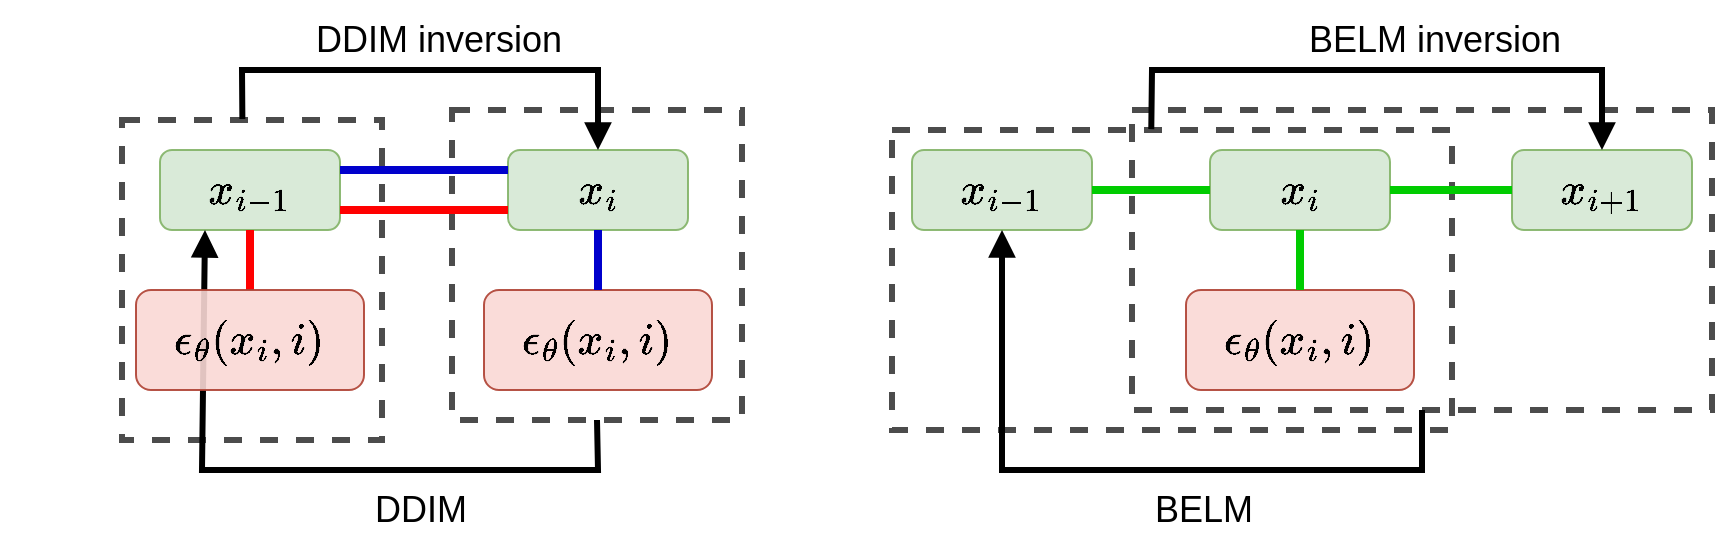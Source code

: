 <mxfile version="24.2.5" type="github">
  <diagram name="第 1 页" id="hfDCCfxJI4M5THJjY5hu">
    <mxGraphModel dx="1776" dy="967" grid="1" gridSize="5" guides="1" tooltips="1" connect="1" arrows="1" fold="1" page="1" pageScale="1" pageWidth="827" pageHeight="1169" math="1" shadow="0">
      <root>
        <mxCell id="0" />
        <mxCell id="1" parent="0" />
        <mxCell id="nAWpLfsRXZ3I_hJHh4ln-35" value="" style="rounded=0;whiteSpace=wrap;html=1;fillColor=none;strokeWidth=3;strokeColor=#000000;movable=1;resizable=1;rotatable=1;deletable=1;editable=1;locked=0;connectable=1;opacity=70;dashed=1;" parent="1" vertex="1">
          <mxGeometry x="181" y="300" width="145" height="155" as="geometry" />
        </mxCell>
        <mxCell id="nAWpLfsRXZ3I_hJHh4ln-22" value="" style="rounded=0;whiteSpace=wrap;html=1;fillColor=none;strokeWidth=3;strokeColor=#000000;movable=1;resizable=1;rotatable=1;deletable=1;editable=1;locked=0;connectable=1;opacity=70;dashed=1;" parent="1" vertex="1">
          <mxGeometry x="521" y="300" width="290" height="150" as="geometry" />
        </mxCell>
        <mxCell id="nAWpLfsRXZ3I_hJHh4ln-20" value="" style="rounded=0;whiteSpace=wrap;html=1;fillColor=none;strokeWidth=3;strokeColor=#000000;movable=1;resizable=1;rotatable=1;deletable=1;editable=1;locked=0;connectable=1;opacity=70;dashed=1;" parent="1" vertex="1">
          <mxGeometry x="401" y="310" width="280" height="150" as="geometry" />
        </mxCell>
        <mxCell id="nAWpLfsRXZ3I_hJHh4ln-14" value="&lt;font face=&quot;Times New Roman&quot;&gt;&lt;span style=&quot;font-size: 22px;&quot;&gt;$$x_{i-1}$$&lt;/span&gt;&lt;/font&gt;" style="rounded=1;whiteSpace=wrap;html=1;fillColor=#d5e8d4;strokeColor=#82b366;opacity=90;" parent="1" vertex="1">
          <mxGeometry x="411" y="320" width="90" height="40" as="geometry" />
        </mxCell>
        <mxCell id="nAWpLfsRXZ3I_hJHh4ln-16" value="&lt;font face=&quot;Times New Roman&quot;&gt;&lt;span style=&quot;font-size: 22px;&quot;&gt;$$x_i$$&lt;/span&gt;&lt;/font&gt;" style="rounded=1;whiteSpace=wrap;html=1;fillColor=#d5e8d4;strokeColor=#82b366;opacity=90;" parent="1" vertex="1">
          <mxGeometry x="560" y="320" width="90" height="40" as="geometry" />
        </mxCell>
        <mxCell id="nAWpLfsRXZ3I_hJHh4ln-17" value="&lt;font face=&quot;Times New Roman&quot;&gt;&lt;span style=&quot;font-size: 22px;&quot;&gt;$$\epsilon_\theta(x_{i},i)$$&lt;/span&gt;&lt;/font&gt;" style="rounded=1;whiteSpace=wrap;html=1;fillColor=#fad9d5;strokeColor=#ae4132;opacity=90;" parent="1" vertex="1">
          <mxGeometry x="548" y="390" width="114" height="50" as="geometry" />
        </mxCell>
        <mxCell id="nAWpLfsRXZ3I_hJHh4ln-19" value="&lt;font face=&quot;Times New Roman&quot;&gt;&lt;span style=&quot;font-size: 22px;&quot;&gt;$$x_{i+1}$$&lt;/span&gt;&lt;/font&gt;" style="rounded=1;whiteSpace=wrap;html=1;fillColor=#d5e8d4;strokeColor=#82b366;opacity=90;" parent="1" vertex="1">
          <mxGeometry x="711" y="320" width="90" height="40" as="geometry" />
        </mxCell>
        <mxCell id="nAWpLfsRXZ3I_hJHh4ln-21" value="" style="endArrow=none;html=1;rounded=0;strokeWidth=3;fillColor=#d80073;strokeColor=#000000;startArrow=block;startFill=1;entryX=0.463;entryY=-0.003;entryDx=0;entryDy=0;entryPerimeter=0;" parent="1" source="nAWpLfsRXZ3I_hJHh4ln-19" target="nAWpLfsRXZ3I_hJHh4ln-20" edge="1">
          <mxGeometry width="50" height="50" relative="1" as="geometry">
            <mxPoint x="791" y="295" as="sourcePoint" />
            <mxPoint x="511" y="290" as="targetPoint" />
            <Array as="points">
              <mxPoint x="756" y="280" />
              <mxPoint x="531" y="280" />
            </Array>
          </mxGeometry>
        </mxCell>
        <mxCell id="nAWpLfsRXZ3I_hJHh4ln-23" value="" style="endArrow=none;html=1;rounded=0;strokeWidth=3;fillColor=#d80073;strokeColor=#000000;startArrow=block;startFill=1;entryX=0.5;entryY=1;entryDx=0;entryDy=0;exitX=0.5;exitY=1;exitDx=0;exitDy=0;" parent="1" source="nAWpLfsRXZ3I_hJHh4ln-14" target="nAWpLfsRXZ3I_hJHh4ln-22" edge="1">
          <mxGeometry width="50" height="50" relative="1" as="geometry">
            <mxPoint x="420" y="360" as="sourcePoint" />
            <mxPoint x="691" y="525" as="targetPoint" />
            <Array as="points">
              <mxPoint x="456" y="480" />
              <mxPoint x="666" y="480" />
            </Array>
          </mxGeometry>
        </mxCell>
        <mxCell id="nAWpLfsRXZ3I_hJHh4ln-29" value="" style="endArrow=none;html=1;rounded=0;exitX=1;exitY=0.5;exitDx=0;exitDy=0;entryX=0;entryY=0.5;entryDx=0;entryDy=0;strokeWidth=4;strokeColor=#00CC00;" parent="1" source="nAWpLfsRXZ3I_hJHh4ln-14" target="nAWpLfsRXZ3I_hJHh4ln-16" edge="1">
          <mxGeometry width="50" height="50" relative="1" as="geometry">
            <mxPoint x="626" y="345" as="sourcePoint" />
            <mxPoint x="676" y="295" as="targetPoint" />
          </mxGeometry>
        </mxCell>
        <mxCell id="nAWpLfsRXZ3I_hJHh4ln-30" value="" style="endArrow=none;html=1;rounded=0;exitX=0.5;exitY=1;exitDx=0;exitDy=0;entryX=0.5;entryY=0;entryDx=0;entryDy=0;strokeWidth=4;strokeColor=#00CC00;" parent="1" source="nAWpLfsRXZ3I_hJHh4ln-16" target="nAWpLfsRXZ3I_hJHh4ln-17" edge="1">
          <mxGeometry width="50" height="50" relative="1" as="geometry">
            <mxPoint x="626" y="345" as="sourcePoint" />
            <mxPoint x="676" y="295" as="targetPoint" />
          </mxGeometry>
        </mxCell>
        <mxCell id="nAWpLfsRXZ3I_hJHh4ln-31" value="" style="endArrow=none;html=1;rounded=0;entryX=0;entryY=0.5;entryDx=0;entryDy=0;exitX=1;exitY=0.5;exitDx=0;exitDy=0;strokeWidth=4;strokeColor=#00CC00;" parent="1" source="nAWpLfsRXZ3I_hJHh4ln-16" target="nAWpLfsRXZ3I_hJHh4ln-19" edge="1">
          <mxGeometry width="50" height="50" relative="1" as="geometry">
            <mxPoint x="626" y="345" as="sourcePoint" />
            <mxPoint x="676" y="295" as="targetPoint" />
          </mxGeometry>
        </mxCell>
        <mxCell id="nAWpLfsRXZ3I_hJHh4ln-32" value="&lt;font style=&quot;font-size: 18px;&quot;&gt;BELM inversion&lt;/font&gt;" style="text;html=1;align=center;verticalAlign=middle;resizable=0;points=[];autosize=1;strokeColor=none;fillColor=none;" parent="1" vertex="1">
          <mxGeometry x="599" y="245" width="145" height="40" as="geometry" />
        </mxCell>
        <mxCell id="nAWpLfsRXZ3I_hJHh4ln-33" value="&lt;font style=&quot;font-size: 18px;&quot;&gt;BELM&amp;nbsp;&lt;/font&gt;" style="text;html=1;align=center;verticalAlign=middle;resizable=0;points=[];autosize=1;strokeColor=none;fillColor=none;" parent="1" vertex="1">
          <mxGeometry x="521" y="480" width="75" height="40" as="geometry" />
        </mxCell>
        <mxCell id="nAWpLfsRXZ3I_hJHh4ln-34" value="" style="rounded=0;whiteSpace=wrap;html=1;fillColor=none;strokeWidth=3;strokeColor=#000000;movable=1;resizable=1;rotatable=1;deletable=1;editable=1;locked=0;connectable=1;opacity=70;dashed=1;" parent="1" vertex="1">
          <mxGeometry x="16" y="305" width="130" height="160" as="geometry" />
        </mxCell>
        <mxCell id="nAWpLfsRXZ3I_hJHh4ln-36" value="&lt;font face=&quot;Times New Roman&quot;&gt;&lt;span style=&quot;font-size: 22px;&quot;&gt;$$x_{i-1}$$&lt;/span&gt;&lt;/font&gt;" style="rounded=1;whiteSpace=wrap;html=1;fillColor=#d5e8d4;strokeColor=#82b366;opacity=90;" parent="1" vertex="1">
          <mxGeometry x="35" y="320" width="90" height="40" as="geometry" />
        </mxCell>
        <mxCell id="nAWpLfsRXZ3I_hJHh4ln-37" value="&lt;font face=&quot;Times New Roman&quot;&gt;&lt;span style=&quot;font-size: 22px;&quot;&gt;$$x_i$$&lt;/span&gt;&lt;/font&gt;" style="rounded=1;whiteSpace=wrap;html=1;fillColor=#d5e8d4;strokeColor=#82b366;opacity=90;" parent="1" vertex="1">
          <mxGeometry x="209" y="320" width="90" height="40" as="geometry" />
        </mxCell>
        <mxCell id="nAWpLfsRXZ3I_hJHh4ln-38" value="&lt;font face=&quot;Times New Roman&quot;&gt;&lt;span style=&quot;font-size: 22px;&quot;&gt;$$\epsilon_\theta(x_{i},i)$$&lt;/span&gt;&lt;/font&gt;" style="rounded=1;whiteSpace=wrap;html=1;fillColor=#fad9d5;strokeColor=#ae4132;opacity=90;" parent="1" vertex="1">
          <mxGeometry x="197" y="390" width="114" height="50" as="geometry" />
        </mxCell>
        <mxCell id="nAWpLfsRXZ3I_hJHh4ln-40" value="" style="endArrow=none;html=1;rounded=0;strokeWidth=3;fillColor=#d80073;strokeColor=#000000;startArrow=block;startFill=1;entryX=0.463;entryY=-0.003;entryDx=0;entryDy=0;entryPerimeter=0;exitX=0.5;exitY=0;exitDx=0;exitDy=0;" parent="1" source="nAWpLfsRXZ3I_hJHh4ln-37" target="nAWpLfsRXZ3I_hJHh4ln-34" edge="1">
          <mxGeometry width="50" height="50" relative="1" as="geometry">
            <mxPoint x="301" y="250" as="sourcePoint" />
            <mxPoint x="140" y="290" as="targetPoint" />
            <Array as="points">
              <mxPoint x="254" y="280" />
              <mxPoint x="76" y="280" />
            </Array>
          </mxGeometry>
        </mxCell>
        <mxCell id="nAWpLfsRXZ3I_hJHh4ln-42" value="" style="endArrow=none;html=1;rounded=0;exitX=1;exitY=0.25;exitDx=0;exitDy=0;strokeWidth=4;strokeColor=#0000CC;entryX=0;entryY=0.25;entryDx=0;entryDy=0;" parent="1" source="nAWpLfsRXZ3I_hJHh4ln-36" target="nAWpLfsRXZ3I_hJHh4ln-37" edge="1">
          <mxGeometry width="50" height="50" relative="1" as="geometry">
            <mxPoint x="255" y="345" as="sourcePoint" />
            <mxPoint x="186" y="330" as="targetPoint" />
          </mxGeometry>
        </mxCell>
        <mxCell id="nAWpLfsRXZ3I_hJHh4ln-43" value="" style="endArrow=none;html=1;rounded=0;exitX=0.5;exitY=1;exitDx=0;exitDy=0;entryX=0.5;entryY=0;entryDx=0;entryDy=0;strokeWidth=4;strokeColor=#0000CC;" parent="1" source="nAWpLfsRXZ3I_hJHh4ln-37" target="nAWpLfsRXZ3I_hJHh4ln-38" edge="1">
          <mxGeometry width="50" height="50" relative="1" as="geometry">
            <mxPoint x="255" y="345" as="sourcePoint" />
            <mxPoint x="305" y="295" as="targetPoint" />
          </mxGeometry>
        </mxCell>
        <mxCell id="nAWpLfsRXZ3I_hJHh4ln-45" value="&lt;font style=&quot;font-size: 18px;&quot;&gt;DDIM inversion&lt;/font&gt;" style="text;html=1;align=center;verticalAlign=middle;resizable=0;points=[];autosize=1;strokeColor=none;fillColor=none;" parent="1" vertex="1">
          <mxGeometry x="101" y="245" width="145" height="40" as="geometry" />
        </mxCell>
        <mxCell id="nAWpLfsRXZ3I_hJHh4ln-46" value="&lt;font style=&quot;font-size: 18px;&quot;&gt;DDIM&lt;/font&gt;" style="text;html=1;align=center;verticalAlign=middle;resizable=0;points=[];autosize=1;strokeColor=none;fillColor=none;" parent="1" vertex="1">
          <mxGeometry x="132" y="480" width="65" height="40" as="geometry" />
        </mxCell>
        <mxCell id="nAWpLfsRXZ3I_hJHh4ln-48" value="" style="endArrow=none;html=1;rounded=0;exitX=1;exitY=0.75;exitDx=0;exitDy=0;entryX=0;entryY=0.75;entryDx=0;entryDy=0;strokeWidth=4;strokeColor=#FF0000;" parent="1" source="nAWpLfsRXZ3I_hJHh4ln-36" target="nAWpLfsRXZ3I_hJHh4ln-37" edge="1">
          <mxGeometry width="50" height="50" relative="1" as="geometry">
            <mxPoint x="124" y="585" as="sourcePoint" />
            <mxPoint x="188" y="585" as="targetPoint" />
          </mxGeometry>
        </mxCell>
        <mxCell id="nAWpLfsRXZ3I_hJHh4ln-50" value="" style="endArrow=none;html=1;rounded=0;exitX=0.5;exitY=1;exitDx=0;exitDy=0;entryX=0.5;entryY=0;entryDx=0;entryDy=0;strokeWidth=4;strokeColor=#FF0000;" parent="1" source="nAWpLfsRXZ3I_hJHh4ln-36" target="nAWpLfsRXZ3I_hJHh4ln-47" edge="1">
          <mxGeometry width="50" height="50" relative="1" as="geometry">
            <mxPoint x="111" y="595" as="sourcePoint" />
            <mxPoint x="175" y="595" as="targetPoint" />
          </mxGeometry>
        </mxCell>
        <mxCell id="nAWpLfsRXZ3I_hJHh4ln-51" value="" style="endArrow=none;html=1;rounded=0;strokeWidth=3;fillColor=#d80073;strokeColor=#000000;startArrow=block;startFill=1;entryX=0.5;entryY=1;entryDx=0;entryDy=0;exitX=0.25;exitY=1;exitDx=0;exitDy=0;" parent="1" source="nAWpLfsRXZ3I_hJHh4ln-36" target="nAWpLfsRXZ3I_hJHh4ln-35" edge="1">
          <mxGeometry width="50" height="50" relative="1" as="geometry">
            <mxPoint x="46" y="545" as="sourcePoint" />
            <mxPoint x="266" y="500" as="targetPoint" />
            <Array as="points">
              <mxPoint x="56" y="480" />
              <mxPoint x="254" y="480" />
            </Array>
          </mxGeometry>
        </mxCell>
        <mxCell id="nAWpLfsRXZ3I_hJHh4ln-47" value="&lt;font face=&quot;Times New Roman&quot;&gt;&lt;span style=&quot;font-size: 22px;&quot;&gt;$$\epsilon_\theta(x_{i},i)$$&lt;/span&gt;&lt;/font&gt;" style="rounded=1;whiteSpace=wrap;html=1;fillColor=#fad9d5;strokeColor=#ae4132;opacity=90;" parent="1" vertex="1">
          <mxGeometry x="23" y="390" width="114" height="50" as="geometry" />
        </mxCell>
      </root>
    </mxGraphModel>
  </diagram>
</mxfile>
